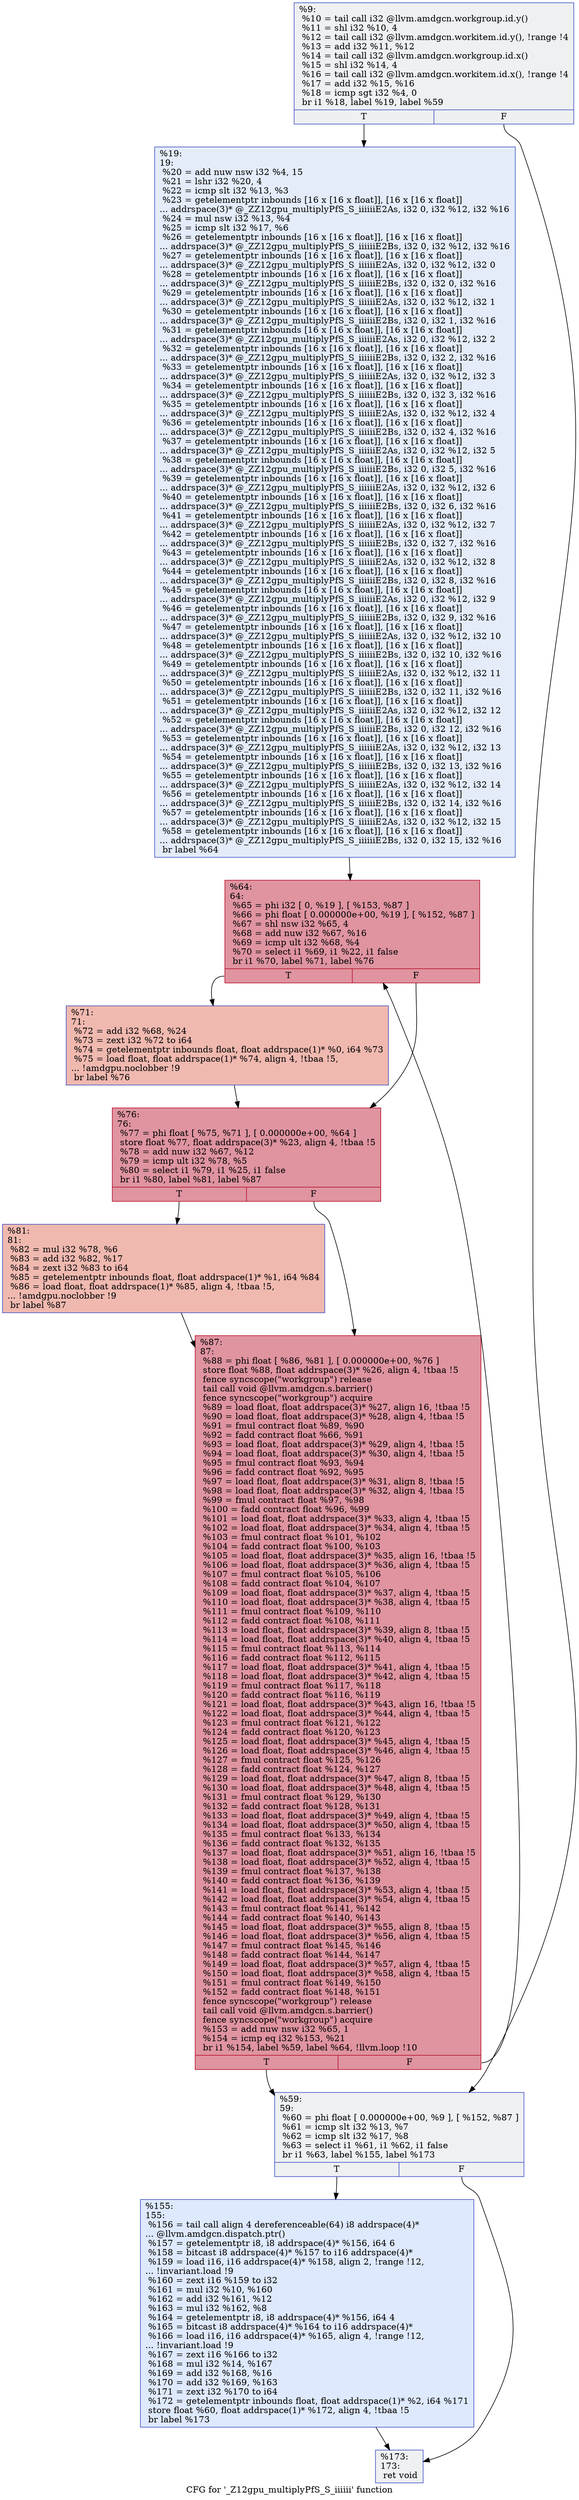 digraph "CFG for '_Z12gpu_multiplyPfS_S_iiiiii' function" {
	label="CFG for '_Z12gpu_multiplyPfS_S_iiiiii' function";

	Node0x4b21380 [shape=record,color="#3d50c3ff", style=filled, fillcolor="#d9dce170",label="{%9:\l  %10 = tail call i32 @llvm.amdgcn.workgroup.id.y()\l  %11 = shl i32 %10, 4\l  %12 = tail call i32 @llvm.amdgcn.workitem.id.y(), !range !4\l  %13 = add i32 %11, %12\l  %14 = tail call i32 @llvm.amdgcn.workgroup.id.x()\l  %15 = shl i32 %14, 4\l  %16 = tail call i32 @llvm.amdgcn.workitem.id.x(), !range !4\l  %17 = add i32 %15, %16\l  %18 = icmp sgt i32 %4, 0\l  br i1 %18, label %19, label %59\l|{<s0>T|<s1>F}}"];
	Node0x4b21380:s0 -> Node0x4b23da0;
	Node0x4b21380:s1 -> Node0x4b23e30;
	Node0x4b23da0 [shape=record,color="#3d50c3ff", style=filled, fillcolor="#c1d4f470",label="{%19:\l19:                                               \l  %20 = add nuw nsw i32 %4, 15\l  %21 = lshr i32 %20, 4\l  %22 = icmp slt i32 %13, %3\l  %23 = getelementptr inbounds [16 x [16 x float]], [16 x [16 x float]]\l... addrspace(3)* @_ZZ12gpu_multiplyPfS_S_iiiiiiE2As, i32 0, i32 %12, i32 %16\l  %24 = mul nsw i32 %13, %4\l  %25 = icmp slt i32 %17, %6\l  %26 = getelementptr inbounds [16 x [16 x float]], [16 x [16 x float]]\l... addrspace(3)* @_ZZ12gpu_multiplyPfS_S_iiiiiiE2Bs, i32 0, i32 %12, i32 %16\l  %27 = getelementptr inbounds [16 x [16 x float]], [16 x [16 x float]]\l... addrspace(3)* @_ZZ12gpu_multiplyPfS_S_iiiiiiE2As, i32 0, i32 %12, i32 0\l  %28 = getelementptr inbounds [16 x [16 x float]], [16 x [16 x float]]\l... addrspace(3)* @_ZZ12gpu_multiplyPfS_S_iiiiiiE2Bs, i32 0, i32 0, i32 %16\l  %29 = getelementptr inbounds [16 x [16 x float]], [16 x [16 x float]]\l... addrspace(3)* @_ZZ12gpu_multiplyPfS_S_iiiiiiE2As, i32 0, i32 %12, i32 1\l  %30 = getelementptr inbounds [16 x [16 x float]], [16 x [16 x float]]\l... addrspace(3)* @_ZZ12gpu_multiplyPfS_S_iiiiiiE2Bs, i32 0, i32 1, i32 %16\l  %31 = getelementptr inbounds [16 x [16 x float]], [16 x [16 x float]]\l... addrspace(3)* @_ZZ12gpu_multiplyPfS_S_iiiiiiE2As, i32 0, i32 %12, i32 2\l  %32 = getelementptr inbounds [16 x [16 x float]], [16 x [16 x float]]\l... addrspace(3)* @_ZZ12gpu_multiplyPfS_S_iiiiiiE2Bs, i32 0, i32 2, i32 %16\l  %33 = getelementptr inbounds [16 x [16 x float]], [16 x [16 x float]]\l... addrspace(3)* @_ZZ12gpu_multiplyPfS_S_iiiiiiE2As, i32 0, i32 %12, i32 3\l  %34 = getelementptr inbounds [16 x [16 x float]], [16 x [16 x float]]\l... addrspace(3)* @_ZZ12gpu_multiplyPfS_S_iiiiiiE2Bs, i32 0, i32 3, i32 %16\l  %35 = getelementptr inbounds [16 x [16 x float]], [16 x [16 x float]]\l... addrspace(3)* @_ZZ12gpu_multiplyPfS_S_iiiiiiE2As, i32 0, i32 %12, i32 4\l  %36 = getelementptr inbounds [16 x [16 x float]], [16 x [16 x float]]\l... addrspace(3)* @_ZZ12gpu_multiplyPfS_S_iiiiiiE2Bs, i32 0, i32 4, i32 %16\l  %37 = getelementptr inbounds [16 x [16 x float]], [16 x [16 x float]]\l... addrspace(3)* @_ZZ12gpu_multiplyPfS_S_iiiiiiE2As, i32 0, i32 %12, i32 5\l  %38 = getelementptr inbounds [16 x [16 x float]], [16 x [16 x float]]\l... addrspace(3)* @_ZZ12gpu_multiplyPfS_S_iiiiiiE2Bs, i32 0, i32 5, i32 %16\l  %39 = getelementptr inbounds [16 x [16 x float]], [16 x [16 x float]]\l... addrspace(3)* @_ZZ12gpu_multiplyPfS_S_iiiiiiE2As, i32 0, i32 %12, i32 6\l  %40 = getelementptr inbounds [16 x [16 x float]], [16 x [16 x float]]\l... addrspace(3)* @_ZZ12gpu_multiplyPfS_S_iiiiiiE2Bs, i32 0, i32 6, i32 %16\l  %41 = getelementptr inbounds [16 x [16 x float]], [16 x [16 x float]]\l... addrspace(3)* @_ZZ12gpu_multiplyPfS_S_iiiiiiE2As, i32 0, i32 %12, i32 7\l  %42 = getelementptr inbounds [16 x [16 x float]], [16 x [16 x float]]\l... addrspace(3)* @_ZZ12gpu_multiplyPfS_S_iiiiiiE2Bs, i32 0, i32 7, i32 %16\l  %43 = getelementptr inbounds [16 x [16 x float]], [16 x [16 x float]]\l... addrspace(3)* @_ZZ12gpu_multiplyPfS_S_iiiiiiE2As, i32 0, i32 %12, i32 8\l  %44 = getelementptr inbounds [16 x [16 x float]], [16 x [16 x float]]\l... addrspace(3)* @_ZZ12gpu_multiplyPfS_S_iiiiiiE2Bs, i32 0, i32 8, i32 %16\l  %45 = getelementptr inbounds [16 x [16 x float]], [16 x [16 x float]]\l... addrspace(3)* @_ZZ12gpu_multiplyPfS_S_iiiiiiE2As, i32 0, i32 %12, i32 9\l  %46 = getelementptr inbounds [16 x [16 x float]], [16 x [16 x float]]\l... addrspace(3)* @_ZZ12gpu_multiplyPfS_S_iiiiiiE2Bs, i32 0, i32 9, i32 %16\l  %47 = getelementptr inbounds [16 x [16 x float]], [16 x [16 x float]]\l... addrspace(3)* @_ZZ12gpu_multiplyPfS_S_iiiiiiE2As, i32 0, i32 %12, i32 10\l  %48 = getelementptr inbounds [16 x [16 x float]], [16 x [16 x float]]\l... addrspace(3)* @_ZZ12gpu_multiplyPfS_S_iiiiiiE2Bs, i32 0, i32 10, i32 %16\l  %49 = getelementptr inbounds [16 x [16 x float]], [16 x [16 x float]]\l... addrspace(3)* @_ZZ12gpu_multiplyPfS_S_iiiiiiE2As, i32 0, i32 %12, i32 11\l  %50 = getelementptr inbounds [16 x [16 x float]], [16 x [16 x float]]\l... addrspace(3)* @_ZZ12gpu_multiplyPfS_S_iiiiiiE2Bs, i32 0, i32 11, i32 %16\l  %51 = getelementptr inbounds [16 x [16 x float]], [16 x [16 x float]]\l... addrspace(3)* @_ZZ12gpu_multiplyPfS_S_iiiiiiE2As, i32 0, i32 %12, i32 12\l  %52 = getelementptr inbounds [16 x [16 x float]], [16 x [16 x float]]\l... addrspace(3)* @_ZZ12gpu_multiplyPfS_S_iiiiiiE2Bs, i32 0, i32 12, i32 %16\l  %53 = getelementptr inbounds [16 x [16 x float]], [16 x [16 x float]]\l... addrspace(3)* @_ZZ12gpu_multiplyPfS_S_iiiiiiE2As, i32 0, i32 %12, i32 13\l  %54 = getelementptr inbounds [16 x [16 x float]], [16 x [16 x float]]\l... addrspace(3)* @_ZZ12gpu_multiplyPfS_S_iiiiiiE2Bs, i32 0, i32 13, i32 %16\l  %55 = getelementptr inbounds [16 x [16 x float]], [16 x [16 x float]]\l... addrspace(3)* @_ZZ12gpu_multiplyPfS_S_iiiiiiE2As, i32 0, i32 %12, i32 14\l  %56 = getelementptr inbounds [16 x [16 x float]], [16 x [16 x float]]\l... addrspace(3)* @_ZZ12gpu_multiplyPfS_S_iiiiiiE2Bs, i32 0, i32 14, i32 %16\l  %57 = getelementptr inbounds [16 x [16 x float]], [16 x [16 x float]]\l... addrspace(3)* @_ZZ12gpu_multiplyPfS_S_iiiiiiE2As, i32 0, i32 %12, i32 15\l  %58 = getelementptr inbounds [16 x [16 x float]], [16 x [16 x float]]\l... addrspace(3)* @_ZZ12gpu_multiplyPfS_S_iiiiiiE2Bs, i32 0, i32 15, i32 %16\l  br label %64\l}"];
	Node0x4b23da0 -> Node0x4b241a0;
	Node0x4b23e30 [shape=record,color="#3d50c3ff", style=filled, fillcolor="#d9dce170",label="{%59:\l59:                                               \l  %60 = phi float [ 0.000000e+00, %9 ], [ %152, %87 ]\l  %61 = icmp slt i32 %13, %7\l  %62 = icmp slt i32 %17, %8\l  %63 = select i1 %61, i1 %62, i1 false\l  br i1 %63, label %155, label %173\l|{<s0>T|<s1>F}}"];
	Node0x4b23e30:s0 -> Node0x4b27240;
	Node0x4b23e30:s1 -> Node0x4b272d0;
	Node0x4b241a0 [shape=record,color="#b70d28ff", style=filled, fillcolor="#b70d2870",label="{%64:\l64:                                               \l  %65 = phi i32 [ 0, %19 ], [ %153, %87 ]\l  %66 = phi float [ 0.000000e+00, %19 ], [ %152, %87 ]\l  %67 = shl nsw i32 %65, 4\l  %68 = add nuw i32 %67, %16\l  %69 = icmp ult i32 %68, %4\l  %70 = select i1 %69, i1 %22, i1 false\l  br i1 %70, label %71, label %76\l|{<s0>T|<s1>F}}"];
	Node0x4b241a0:s0 -> Node0x4b24be0;
	Node0x4b241a0:s1 -> Node0x4b27ac0;
	Node0x4b24be0 [shape=record,color="#3d50c3ff", style=filled, fillcolor="#de614d70",label="{%71:\l71:                                               \l  %72 = add i32 %68, %24\l  %73 = zext i32 %72 to i64\l  %74 = getelementptr inbounds float, float addrspace(1)* %0, i64 %73\l  %75 = load float, float addrspace(1)* %74, align 4, !tbaa !5,\l... !amdgpu.noclobber !9\l  br label %76\l}"];
	Node0x4b24be0 -> Node0x4b27ac0;
	Node0x4b27ac0 [shape=record,color="#b70d28ff", style=filled, fillcolor="#b70d2870",label="{%76:\l76:                                               \l  %77 = phi float [ %75, %71 ], [ 0.000000e+00, %64 ]\l  store float %77, float addrspace(3)* %23, align 4, !tbaa !5\l  %78 = add nuw i32 %67, %12\l  %79 = icmp ult i32 %78, %5\l  %80 = select i1 %79, i1 %25, i1 false\l  br i1 %80, label %81, label %87\l|{<s0>T|<s1>F}}"];
	Node0x4b27ac0:s0 -> Node0x4b28a50;
	Node0x4b27ac0:s1 -> Node0x4b26f00;
	Node0x4b28a50 [shape=record,color="#3d50c3ff", style=filled, fillcolor="#de614d70",label="{%81:\l81:                                               \l  %82 = mul i32 %78, %6\l  %83 = add i32 %82, %17\l  %84 = zext i32 %83 to i64\l  %85 = getelementptr inbounds float, float addrspace(1)* %1, i64 %84\l  %86 = load float, float addrspace(1)* %85, align 4, !tbaa !5,\l... !amdgpu.noclobber !9\l  br label %87\l}"];
	Node0x4b28a50 -> Node0x4b26f00;
	Node0x4b26f00 [shape=record,color="#b70d28ff", style=filled, fillcolor="#b70d2870",label="{%87:\l87:                                               \l  %88 = phi float [ %86, %81 ], [ 0.000000e+00, %76 ]\l  store float %88, float addrspace(3)* %26, align 4, !tbaa !5\l  fence syncscope(\"workgroup\") release\l  tail call void @llvm.amdgcn.s.barrier()\l  fence syncscope(\"workgroup\") acquire\l  %89 = load float, float addrspace(3)* %27, align 16, !tbaa !5\l  %90 = load float, float addrspace(3)* %28, align 4, !tbaa !5\l  %91 = fmul contract float %89, %90\l  %92 = fadd contract float %66, %91\l  %93 = load float, float addrspace(3)* %29, align 4, !tbaa !5\l  %94 = load float, float addrspace(3)* %30, align 4, !tbaa !5\l  %95 = fmul contract float %93, %94\l  %96 = fadd contract float %92, %95\l  %97 = load float, float addrspace(3)* %31, align 8, !tbaa !5\l  %98 = load float, float addrspace(3)* %32, align 4, !tbaa !5\l  %99 = fmul contract float %97, %98\l  %100 = fadd contract float %96, %99\l  %101 = load float, float addrspace(3)* %33, align 4, !tbaa !5\l  %102 = load float, float addrspace(3)* %34, align 4, !tbaa !5\l  %103 = fmul contract float %101, %102\l  %104 = fadd contract float %100, %103\l  %105 = load float, float addrspace(3)* %35, align 16, !tbaa !5\l  %106 = load float, float addrspace(3)* %36, align 4, !tbaa !5\l  %107 = fmul contract float %105, %106\l  %108 = fadd contract float %104, %107\l  %109 = load float, float addrspace(3)* %37, align 4, !tbaa !5\l  %110 = load float, float addrspace(3)* %38, align 4, !tbaa !5\l  %111 = fmul contract float %109, %110\l  %112 = fadd contract float %108, %111\l  %113 = load float, float addrspace(3)* %39, align 8, !tbaa !5\l  %114 = load float, float addrspace(3)* %40, align 4, !tbaa !5\l  %115 = fmul contract float %113, %114\l  %116 = fadd contract float %112, %115\l  %117 = load float, float addrspace(3)* %41, align 4, !tbaa !5\l  %118 = load float, float addrspace(3)* %42, align 4, !tbaa !5\l  %119 = fmul contract float %117, %118\l  %120 = fadd contract float %116, %119\l  %121 = load float, float addrspace(3)* %43, align 16, !tbaa !5\l  %122 = load float, float addrspace(3)* %44, align 4, !tbaa !5\l  %123 = fmul contract float %121, %122\l  %124 = fadd contract float %120, %123\l  %125 = load float, float addrspace(3)* %45, align 4, !tbaa !5\l  %126 = load float, float addrspace(3)* %46, align 4, !tbaa !5\l  %127 = fmul contract float %125, %126\l  %128 = fadd contract float %124, %127\l  %129 = load float, float addrspace(3)* %47, align 8, !tbaa !5\l  %130 = load float, float addrspace(3)* %48, align 4, !tbaa !5\l  %131 = fmul contract float %129, %130\l  %132 = fadd contract float %128, %131\l  %133 = load float, float addrspace(3)* %49, align 4, !tbaa !5\l  %134 = load float, float addrspace(3)* %50, align 4, !tbaa !5\l  %135 = fmul contract float %133, %134\l  %136 = fadd contract float %132, %135\l  %137 = load float, float addrspace(3)* %51, align 16, !tbaa !5\l  %138 = load float, float addrspace(3)* %52, align 4, !tbaa !5\l  %139 = fmul contract float %137, %138\l  %140 = fadd contract float %136, %139\l  %141 = load float, float addrspace(3)* %53, align 4, !tbaa !5\l  %142 = load float, float addrspace(3)* %54, align 4, !tbaa !5\l  %143 = fmul contract float %141, %142\l  %144 = fadd contract float %140, %143\l  %145 = load float, float addrspace(3)* %55, align 8, !tbaa !5\l  %146 = load float, float addrspace(3)* %56, align 4, !tbaa !5\l  %147 = fmul contract float %145, %146\l  %148 = fadd contract float %144, %147\l  %149 = load float, float addrspace(3)* %57, align 4, !tbaa !5\l  %150 = load float, float addrspace(3)* %58, align 4, !tbaa !5\l  %151 = fmul contract float %149, %150\l  %152 = fadd contract float %148, %151\l  fence syncscope(\"workgroup\") release\l  tail call void @llvm.amdgcn.s.barrier()\l  fence syncscope(\"workgroup\") acquire\l  %153 = add nuw nsw i32 %65, 1\l  %154 = icmp eq i32 %153, %21\l  br i1 %154, label %59, label %64, !llvm.loop !10\l|{<s0>T|<s1>F}}"];
	Node0x4b26f00:s0 -> Node0x4b23e30;
	Node0x4b26f00:s1 -> Node0x4b241a0;
	Node0x4b27240 [shape=record,color="#3d50c3ff", style=filled, fillcolor="#b5cdfa70",label="{%155:\l155:                                              \l  %156 = tail call align 4 dereferenceable(64) i8 addrspace(4)*\l... @llvm.amdgcn.dispatch.ptr()\l  %157 = getelementptr i8, i8 addrspace(4)* %156, i64 6\l  %158 = bitcast i8 addrspace(4)* %157 to i16 addrspace(4)*\l  %159 = load i16, i16 addrspace(4)* %158, align 2, !range !12,\l... !invariant.load !9\l  %160 = zext i16 %159 to i32\l  %161 = mul i32 %10, %160\l  %162 = add i32 %161, %12\l  %163 = mul i32 %162, %8\l  %164 = getelementptr i8, i8 addrspace(4)* %156, i64 4\l  %165 = bitcast i8 addrspace(4)* %164 to i16 addrspace(4)*\l  %166 = load i16, i16 addrspace(4)* %165, align 4, !range !12,\l... !invariant.load !9\l  %167 = zext i16 %166 to i32\l  %168 = mul i32 %14, %167\l  %169 = add i32 %168, %16\l  %170 = add i32 %169, %163\l  %171 = zext i32 %170 to i64\l  %172 = getelementptr inbounds float, float addrspace(1)* %2, i64 %171\l  store float %60, float addrspace(1)* %172, align 4, !tbaa !5\l  br label %173\l}"];
	Node0x4b27240 -> Node0x4b272d0;
	Node0x4b272d0 [shape=record,color="#3d50c3ff", style=filled, fillcolor="#d9dce170",label="{%173:\l173:                                              \l  ret void\l}"];
}
